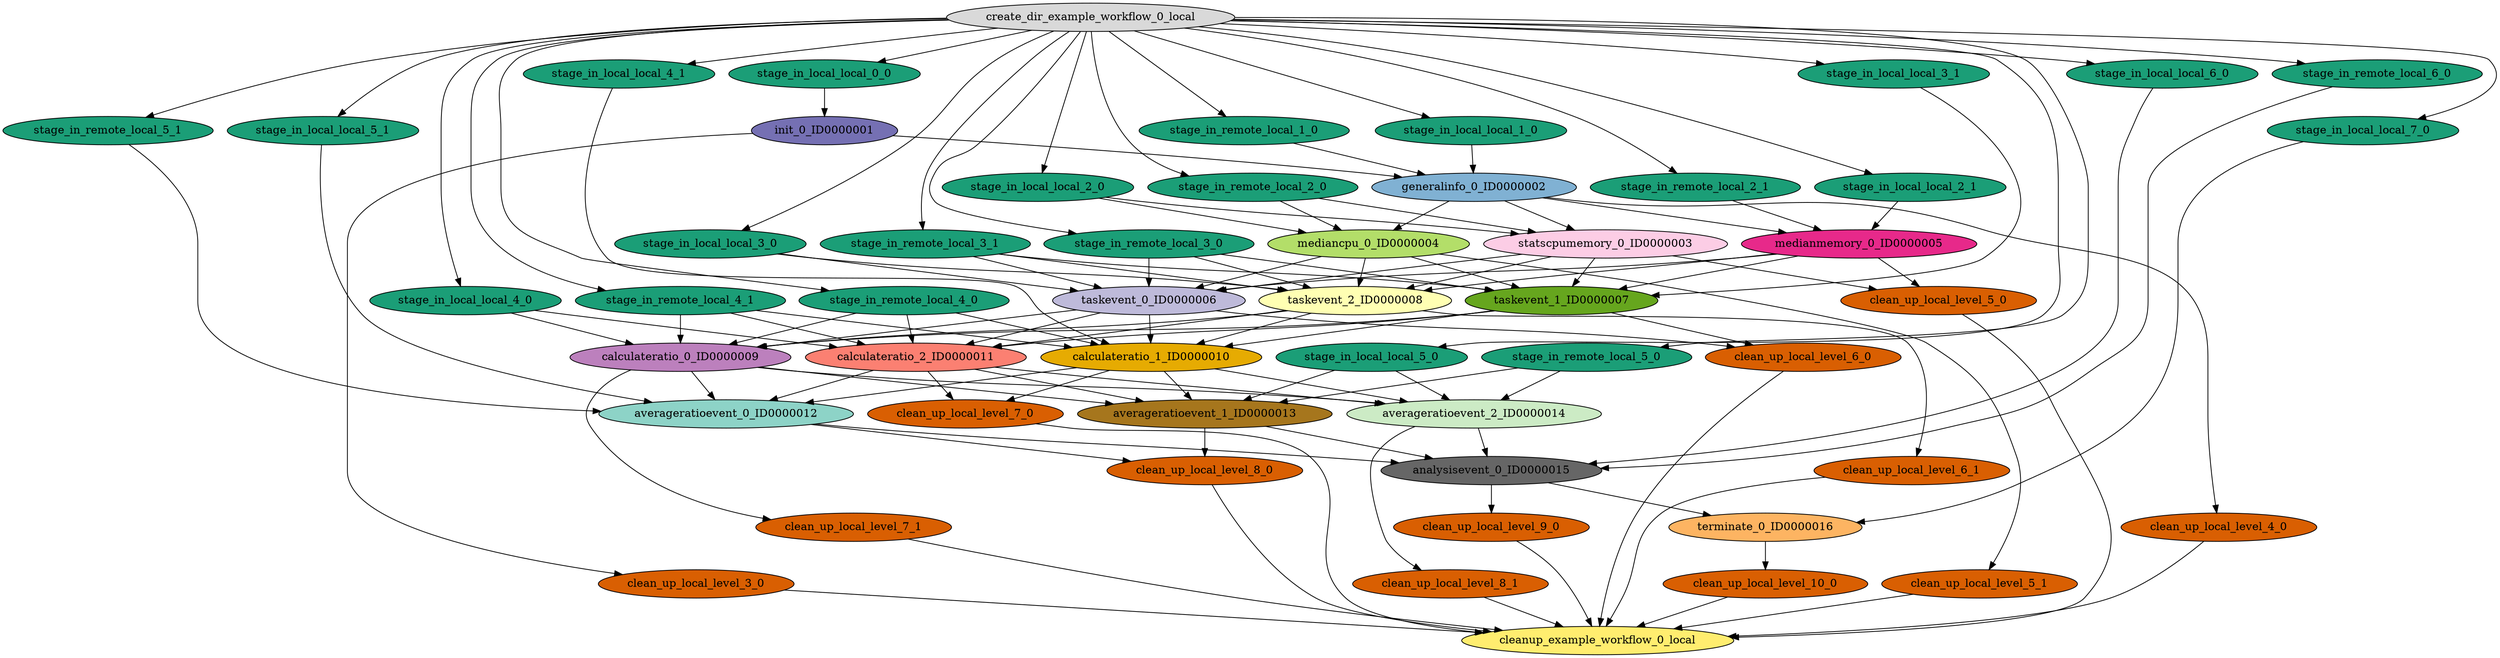 digraph dag {
    ratio=fill
    node [style=filled,color="#444444",fillcolor="#ffed6f"]
    edge [arrowhead=normal,arrowsize=1.0]

    "stage_in_local_local_0_0" [shape=ellipse,color="#000000",fillcolor="#1b9e77",label="stage_in_local_local_0_0"]
    "stage_in_remote_local_3_1" [shape=ellipse,color="#000000",fillcolor="#1b9e77",label="stage_in_remote_local_3_1"]
    "stage_in_remote_local_3_0" [shape=ellipse,color="#000000",fillcolor="#1b9e77",label="stage_in_remote_local_3_0"]
    "clean_up_local_level_7_1" [shape=ellipse,color="#000000",fillcolor="#d95f02",label="clean_up_local_level_7_1"]
    "clean_up_local_level_7_0" [shape=ellipse,color="#000000",fillcolor="#d95f02",label="clean_up_local_level_7_0"]
    "stage_in_remote_local_4_0" [shape=ellipse,color="#000000",fillcolor="#1b9e77",label="stage_in_remote_local_4_0"]
    "stage_in_remote_local_4_1" [shape=ellipse,color="#000000",fillcolor="#1b9e77",label="stage_in_remote_local_4_1"]
    "init_0_ID0000001" [shape=ellipse,color="#000000",fillcolor="#7570b3",label="init_0_ID0000001"]
    "medianmemory_0_ID0000005" [shape=ellipse,color="#000000",fillcolor="#e7298a",label="medianmemory_0_ID0000005"]
    "clean_up_local_level_6_0" [shape=ellipse,color="#000000",fillcolor="#d95f02",label="clean_up_local_level_6_0"]
    "clean_up_local_level_6_1" [shape=ellipse,color="#000000",fillcolor="#d95f02",label="clean_up_local_level_6_1"]
    "stage_in_local_local_6_0" [shape=ellipse,color="#000000",fillcolor="#1b9e77",label="stage_in_local_local_6_0"]
    "taskevent_1_ID0000007" [shape=ellipse,color="#000000",fillcolor="#66a61e",label="taskevent_1_ID0000007"]
    "calculateratio_1_ID0000010" [shape=ellipse,color="#000000",fillcolor="#e6ab02",label="calculateratio_1_ID0000010"]
    "stage_in_remote_local_1_0" [shape=ellipse,color="#000000",fillcolor="#1b9e77",label="stage_in_remote_local_1_0"]
    "averageratioevent_1_ID0000013" [shape=ellipse,color="#000000",fillcolor="#a6761d",label="averageratioevent_1_ID0000013"]
    "analysisevent_0_ID0000015" [shape=ellipse,color="#000000",fillcolor="#666666",label="analysisevent_0_ID0000015"]
    "stage_in_local_local_1_0" [shape=ellipse,color="#000000",fillcolor="#1b9e77",label="stage_in_local_local_1_0"]
    "stage_in_remote_local_2_0" [shape=ellipse,color="#000000",fillcolor="#1b9e77",label="stage_in_remote_local_2_0"]
    "stage_in_remote_local_2_1" [shape=ellipse,color="#000000",fillcolor="#1b9e77",label="stage_in_remote_local_2_1"]
    "clean_up_local_level_3_0" [shape=ellipse,color="#000000",fillcolor="#d95f02",label="clean_up_local_level_3_0"]
    "averageratioevent_0_ID0000012" [shape=ellipse,color="#000000",fillcolor="#8dd3c7",label="averageratioevent_0_ID0000012"]
    "stage_in_local_local_4_0" [shape=ellipse,color="#000000",fillcolor="#1b9e77",label="stage_in_local_local_4_0"]
    "stage_in_local_local_4_1" [shape=ellipse,color="#000000",fillcolor="#1b9e77",label="stage_in_local_local_4_1"]
    "stage_in_remote_local_6_0" [shape=ellipse,color="#000000",fillcolor="#1b9e77",label="stage_in_remote_local_6_0"]
    "stage_in_local_local_7_0" [shape=ellipse,color="#000000",fillcolor="#1b9e77",label="stage_in_local_local_7_0"]
    "stage_in_remote_local_5_1" [shape=ellipse,color="#000000",fillcolor="#1b9e77",label="stage_in_remote_local_5_1"]
    "stage_in_remote_local_5_0" [shape=ellipse,color="#000000",fillcolor="#1b9e77",label="stage_in_remote_local_5_0"]
    "clean_up_local_level_5_1" [shape=ellipse,color="#000000",fillcolor="#d95f02",label="clean_up_local_level_5_1"]
    "clean_up_local_level_5_0" [shape=ellipse,color="#000000",fillcolor="#d95f02",label="clean_up_local_level_5_0"]
    "stage_in_local_local_3_1" [shape=ellipse,color="#000000",fillcolor="#1b9e77",label="stage_in_local_local_3_1"]
    "stage_in_local_local_3_0" [shape=ellipse,color="#000000",fillcolor="#1b9e77",label="stage_in_local_local_3_0"]
    "clean_up_local_level_4_0" [shape=ellipse,color="#000000",fillcolor="#d95f02",label="clean_up_local_level_4_0"]
    "taskevent_0_ID0000006" [shape=ellipse,color="#000000",fillcolor="#bebada",label="taskevent_0_ID0000006"]
    "stage_in_local_local_5_1" [shape=ellipse,color="#000000",fillcolor="#1b9e77",label="stage_in_local_local_5_1"]
    "stage_in_local_local_5_0" [shape=ellipse,color="#000000",fillcolor="#1b9e77",label="stage_in_local_local_5_0"]
    "stage_in_local_local_2_0" [shape=ellipse,color="#000000",fillcolor="#1b9e77",label="stage_in_local_local_2_0"]
    "stage_in_local_local_2_1" [shape=ellipse,color="#000000",fillcolor="#1b9e77",label="stage_in_local_local_2_1"]
    "calculateratio_2_ID0000011" [shape=ellipse,color="#000000",fillcolor="#fb8072",label="calculateratio_2_ID0000011"]
    "generalinfo_0_ID0000002" [shape=ellipse,color="#000000",fillcolor="#80b1d3",label="generalinfo_0_ID0000002"]
    "clean_up_local_level_9_0" [shape=ellipse,color="#000000",fillcolor="#d95f02",label="clean_up_local_level_9_0"]
    "terminate_0_ID0000016" [shape=ellipse,color="#000000",fillcolor="#fdb462",label="terminate_0_ID0000016"]
    "mediancpu_0_ID0000004" [shape=ellipse,color="#000000",fillcolor="#b3de69",label="mediancpu_0_ID0000004"]
    "statscpumemory_0_ID0000003" [shape=ellipse,color="#000000",fillcolor="#fccde5",label="statscpumemory_0_ID0000003"]
    "clean_up_local_level_8_0" [shape=ellipse,color="#000000",fillcolor="#d95f02",label="clean_up_local_level_8_0"]
    "clean_up_local_level_8_1" [shape=ellipse,color="#000000",fillcolor="#d95f02",label="clean_up_local_level_8_1"]
    "clean_up_local_level_10_0" [shape=ellipse,color="#000000",fillcolor="#d95f02",label="clean_up_local_level_10_0"]
    "create_dir_example_workflow_0_local" [shape=ellipse,color="#000000",fillcolor="#d9d9d9",label="create_dir_example_workflow_0_local"]
    "calculateratio_0_ID0000009" [shape=ellipse,color="#000000",fillcolor="#bc80bd",label="calculateratio_0_ID0000009"]
    "averageratioevent_2_ID0000014" [shape=ellipse,color="#000000",fillcolor="#ccebc5",label="averageratioevent_2_ID0000014"]
    "cleanup_example_workflow_0_local" [shape=ellipse,color="#000000",fillcolor="#ffed6f",label="cleanup_example_workflow_0_local"]
    "taskevent_2_ID0000008" [shape=ellipse,color="#000000",fillcolor="#ffffb3",label="taskevent_2_ID0000008"]
    "stage_in_local_local_0_0" -> "init_0_ID0000001" [color="#000000"]
    "stage_in_remote_local_3_1" -> "taskevent_0_ID0000006" [color="#000000"]
    "stage_in_remote_local_3_1" -> "taskevent_1_ID0000007" [color="#000000"]
    "stage_in_remote_local_3_1" -> "taskevent_2_ID0000008" [color="#000000"]
    "stage_in_remote_local_3_0" -> "taskevent_0_ID0000006" [color="#000000"]
    "stage_in_remote_local_3_0" -> "taskevent_1_ID0000007" [color="#000000"]
    "stage_in_remote_local_3_0" -> "taskevent_2_ID0000008" [color="#000000"]
    "clean_up_local_level_7_1" -> "cleanup_example_workflow_0_local" [color="#000000"]
    "clean_up_local_level_7_0" -> "cleanup_example_workflow_0_local" [color="#000000"]
    "stage_in_remote_local_4_0" -> "calculateratio_2_ID0000011" [color="#000000"]
    "stage_in_remote_local_4_0" -> "calculateratio_1_ID0000010" [color="#000000"]
    "stage_in_remote_local_4_0" -> "calculateratio_0_ID0000009" [color="#000000"]
    "stage_in_remote_local_4_1" -> "calculateratio_2_ID0000011" [color="#000000"]
    "stage_in_remote_local_4_1" -> "calculateratio_1_ID0000010" [color="#000000"]
    "stage_in_remote_local_4_1" -> "calculateratio_0_ID0000009" [color="#000000"]
    "init_0_ID0000001" -> "clean_up_local_level_3_0" [color="#000000"]
    "init_0_ID0000001" -> "generalinfo_0_ID0000002" [color="#000000"]
    "medianmemory_0_ID0000005" -> "taskevent_0_ID0000006" [color="#000000"]
    "medianmemory_0_ID0000005" -> "taskevent_1_ID0000007" [color="#000000"]
    "medianmemory_0_ID0000005" -> "taskevent_2_ID0000008" [color="#000000"]
    "medianmemory_0_ID0000005" -> "clean_up_local_level_5_0" [color="#000000"]
    "clean_up_local_level_6_0" -> "cleanup_example_workflow_0_local" [color="#000000"]
    "clean_up_local_level_6_1" -> "cleanup_example_workflow_0_local" [color="#000000"]
    "stage_in_local_local_6_0" -> "analysisevent_0_ID0000015" [color="#000000"]
    "taskevent_1_ID0000007" -> "calculateratio_2_ID0000011" [color="#000000"]
    "taskevent_1_ID0000007" -> "calculateratio_1_ID0000010" [color="#000000"]
    "taskevent_1_ID0000007" -> "calculateratio_0_ID0000009" [color="#000000"]
    "taskevent_1_ID0000007" -> "clean_up_local_level_6_0" [color="#000000"]
    "calculateratio_1_ID0000010" -> "averageratioevent_1_ID0000013" [color="#000000"]
    "calculateratio_1_ID0000010" -> "clean_up_local_level_7_0" [color="#000000"]
    "calculateratio_1_ID0000010" -> "averageratioevent_0_ID0000012" [color="#000000"]
    "calculateratio_1_ID0000010" -> "averageratioevent_2_ID0000014" [color="#000000"]
    "stage_in_remote_local_1_0" -> "generalinfo_0_ID0000002" [color="#000000"]
    "averageratioevent_1_ID0000013" -> "analysisevent_0_ID0000015" [color="#000000"]
    "averageratioevent_1_ID0000013" -> "clean_up_local_level_8_0" [color="#000000"]
    "analysisevent_0_ID0000015" -> "terminate_0_ID0000016" [color="#000000"]
    "analysisevent_0_ID0000015" -> "clean_up_local_level_9_0" [color="#000000"]
    "stage_in_local_local_1_0" -> "generalinfo_0_ID0000002" [color="#000000"]
    "stage_in_remote_local_2_0" -> "statscpumemory_0_ID0000003" [color="#000000"]
    "stage_in_remote_local_2_0" -> "mediancpu_0_ID0000004" [color="#000000"]
    "stage_in_remote_local_2_1" -> "medianmemory_0_ID0000005" [color="#000000"]
    "clean_up_local_level_3_0" -> "cleanup_example_workflow_0_local" [color="#000000"]
    "averageratioevent_0_ID0000012" -> "analysisevent_0_ID0000015" [color="#000000"]
    "averageratioevent_0_ID0000012" -> "clean_up_local_level_8_0" [color="#000000"]
    "stage_in_local_local_4_0" -> "calculateratio_2_ID0000011" [color="#000000"]
    "stage_in_local_local_4_0" -> "calculateratio_0_ID0000009" [color="#000000"]
    "stage_in_local_local_4_1" -> "calculateratio_1_ID0000010" [color="#000000"]
    "stage_in_remote_local_6_0" -> "analysisevent_0_ID0000015" [color="#000000"]
    "stage_in_local_local_7_0" -> "terminate_0_ID0000016" [color="#000000"]
    "stage_in_remote_local_5_1" -> "averageratioevent_0_ID0000012" [color="#000000"]
    "stage_in_remote_local_5_0" -> "averageratioevent_1_ID0000013" [color="#000000"]
    "stage_in_remote_local_5_0" -> "averageratioevent_2_ID0000014" [color="#000000"]
    "clean_up_local_level_5_1" -> "cleanup_example_workflow_0_local" [color="#000000"]
    "clean_up_local_level_5_0" -> "cleanup_example_workflow_0_local" [color="#000000"]
    "stage_in_local_local_3_1" -> "taskevent_1_ID0000007" [color="#000000"]
    "stage_in_local_local_3_0" -> "taskevent_0_ID0000006" [color="#000000"]
    "stage_in_local_local_3_0" -> "taskevent_2_ID0000008" [color="#000000"]
    "clean_up_local_level_4_0" -> "cleanup_example_workflow_0_local" [color="#000000"]
    "taskevent_0_ID0000006" -> "calculateratio_2_ID0000011" [color="#000000"]
    "taskevent_0_ID0000006" -> "calculateratio_1_ID0000010" [color="#000000"]
    "taskevent_0_ID0000006" -> "calculateratio_0_ID0000009" [color="#000000"]
    "taskevent_0_ID0000006" -> "clean_up_local_level_6_0" [color="#000000"]
    "stage_in_local_local_5_1" -> "averageratioevent_0_ID0000012" [color="#000000"]
    "stage_in_local_local_5_0" -> "averageratioevent_1_ID0000013" [color="#000000"]
    "stage_in_local_local_5_0" -> "averageratioevent_2_ID0000014" [color="#000000"]
    "stage_in_local_local_2_0" -> "statscpumemory_0_ID0000003" [color="#000000"]
    "stage_in_local_local_2_0" -> "mediancpu_0_ID0000004" [color="#000000"]
    "stage_in_local_local_2_1" -> "medianmemory_0_ID0000005" [color="#000000"]
    "calculateratio_2_ID0000011" -> "averageratioevent_1_ID0000013" [color="#000000"]
    "calculateratio_2_ID0000011" -> "clean_up_local_level_7_0" [color="#000000"]
    "calculateratio_2_ID0000011" -> "averageratioevent_0_ID0000012" [color="#000000"]
    "calculateratio_2_ID0000011" -> "averageratioevent_2_ID0000014" [color="#000000"]
    "generalinfo_0_ID0000002" -> "clean_up_local_level_4_0" [color="#000000"]
    "generalinfo_0_ID0000002" -> "statscpumemory_0_ID0000003" [color="#000000"]
    "generalinfo_0_ID0000002" -> "medianmemory_0_ID0000005" [color="#000000"]
    "generalinfo_0_ID0000002" -> "mediancpu_0_ID0000004" [color="#000000"]
    "clean_up_local_level_9_0" -> "cleanup_example_workflow_0_local" [color="#000000"]
    "terminate_0_ID0000016" -> "clean_up_local_level_10_0" [color="#000000"]
    "mediancpu_0_ID0000004" -> "taskevent_0_ID0000006" [color="#000000"]
    "mediancpu_0_ID0000004" -> "taskevent_1_ID0000007" [color="#000000"]
    "mediancpu_0_ID0000004" -> "taskevent_2_ID0000008" [color="#000000"]
    "mediancpu_0_ID0000004" -> "clean_up_local_level_5_1" [color="#000000"]
    "statscpumemory_0_ID0000003" -> "taskevent_0_ID0000006" [color="#000000"]
    "statscpumemory_0_ID0000003" -> "taskevent_1_ID0000007" [color="#000000"]
    "statscpumemory_0_ID0000003" -> "taskevent_2_ID0000008" [color="#000000"]
    "statscpumemory_0_ID0000003" -> "clean_up_local_level_5_0" [color="#000000"]
    "clean_up_local_level_8_0" -> "cleanup_example_workflow_0_local" [color="#000000"]
    "clean_up_local_level_8_1" -> "cleanup_example_workflow_0_local" [color="#000000"]
    "clean_up_local_level_10_0" -> "cleanup_example_workflow_0_local" [color="#000000"]
    "create_dir_example_workflow_0_local" -> "stage_in_local_local_0_0" [color="#000000"]
    "create_dir_example_workflow_0_local" -> "stage_in_local_local_6_0" [color="#000000"]
    "create_dir_example_workflow_0_local" -> "stage_in_remote_local_2_1" [color="#000000"]
    "create_dir_example_workflow_0_local" -> "stage_in_remote_local_5_1" [color="#000000"]
    "create_dir_example_workflow_0_local" -> "stage_in_remote_local_5_0" [color="#000000"]
    "create_dir_example_workflow_0_local" -> "stage_in_local_local_2_0" [color="#000000"]
    "create_dir_example_workflow_0_local" -> "stage_in_local_local_2_1" [color="#000000"]
    "create_dir_example_workflow_0_local" -> "stage_in_local_local_3_1" [color="#000000"]
    "create_dir_example_workflow_0_local" -> "stage_in_remote_local_1_0" [color="#000000"]
    "create_dir_example_workflow_0_local" -> "stage_in_local_local_3_0" [color="#000000"]
    "create_dir_example_workflow_0_local" -> "stage_in_local_local_5_0" [color="#000000"]
    "create_dir_example_workflow_0_local" -> "stage_in_local_local_5_1" [color="#000000"]
    "create_dir_example_workflow_0_local" -> "stage_in_local_local_4_0" [color="#000000"]
    "create_dir_example_workflow_0_local" -> "stage_in_local_local_1_0" [color="#000000"]
    "create_dir_example_workflow_0_local" -> "stage_in_local_local_7_0" [color="#000000"]
    "create_dir_example_workflow_0_local" -> "stage_in_local_local_4_1" [color="#000000"]
    "create_dir_example_workflow_0_local" -> "stage_in_remote_local_4_1" [color="#000000"]
    "create_dir_example_workflow_0_local" -> "stage_in_remote_local_4_0" [color="#000000"]
    "create_dir_example_workflow_0_local" -> "stage_in_remote_local_2_0" [color="#000000"]
    "create_dir_example_workflow_0_local" -> "stage_in_remote_local_3_1" [color="#000000"]
    "create_dir_example_workflow_0_local" -> "stage_in_remote_local_3_0" [color="#000000"]
    "create_dir_example_workflow_0_local" -> "stage_in_remote_local_6_0" [color="#000000"]
    "calculateratio_0_ID0000009" -> "clean_up_local_level_7_1" [color="#000000"]
    "calculateratio_0_ID0000009" -> "averageratioevent_1_ID0000013" [color="#000000"]
    "calculateratio_0_ID0000009" -> "averageratioevent_0_ID0000012" [color="#000000"]
    "calculateratio_0_ID0000009" -> "averageratioevent_2_ID0000014" [color="#000000"]
    "averageratioevent_2_ID0000014" -> "analysisevent_0_ID0000015" [color="#000000"]
    "averageratioevent_2_ID0000014" -> "clean_up_local_level_8_1" [color="#000000"]
    "taskevent_2_ID0000008" -> "calculateratio_2_ID0000011" [color="#000000"]
    "taskevent_2_ID0000008" -> "calculateratio_1_ID0000010" [color="#000000"]
    "taskevent_2_ID0000008" -> "calculateratio_0_ID0000009" [color="#000000"]
    "taskevent_2_ID0000008" -> "clean_up_local_level_6_1" [color="#000000"]
}
